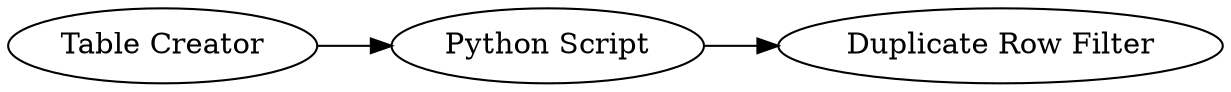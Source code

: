 digraph {
	2176 -> 2262
	2262 -> 2263
	2262 [label="Python Script"]
	2176 [label="Table Creator"]
	2263 [label="Duplicate Row Filter"]
	rankdir=LR
}
